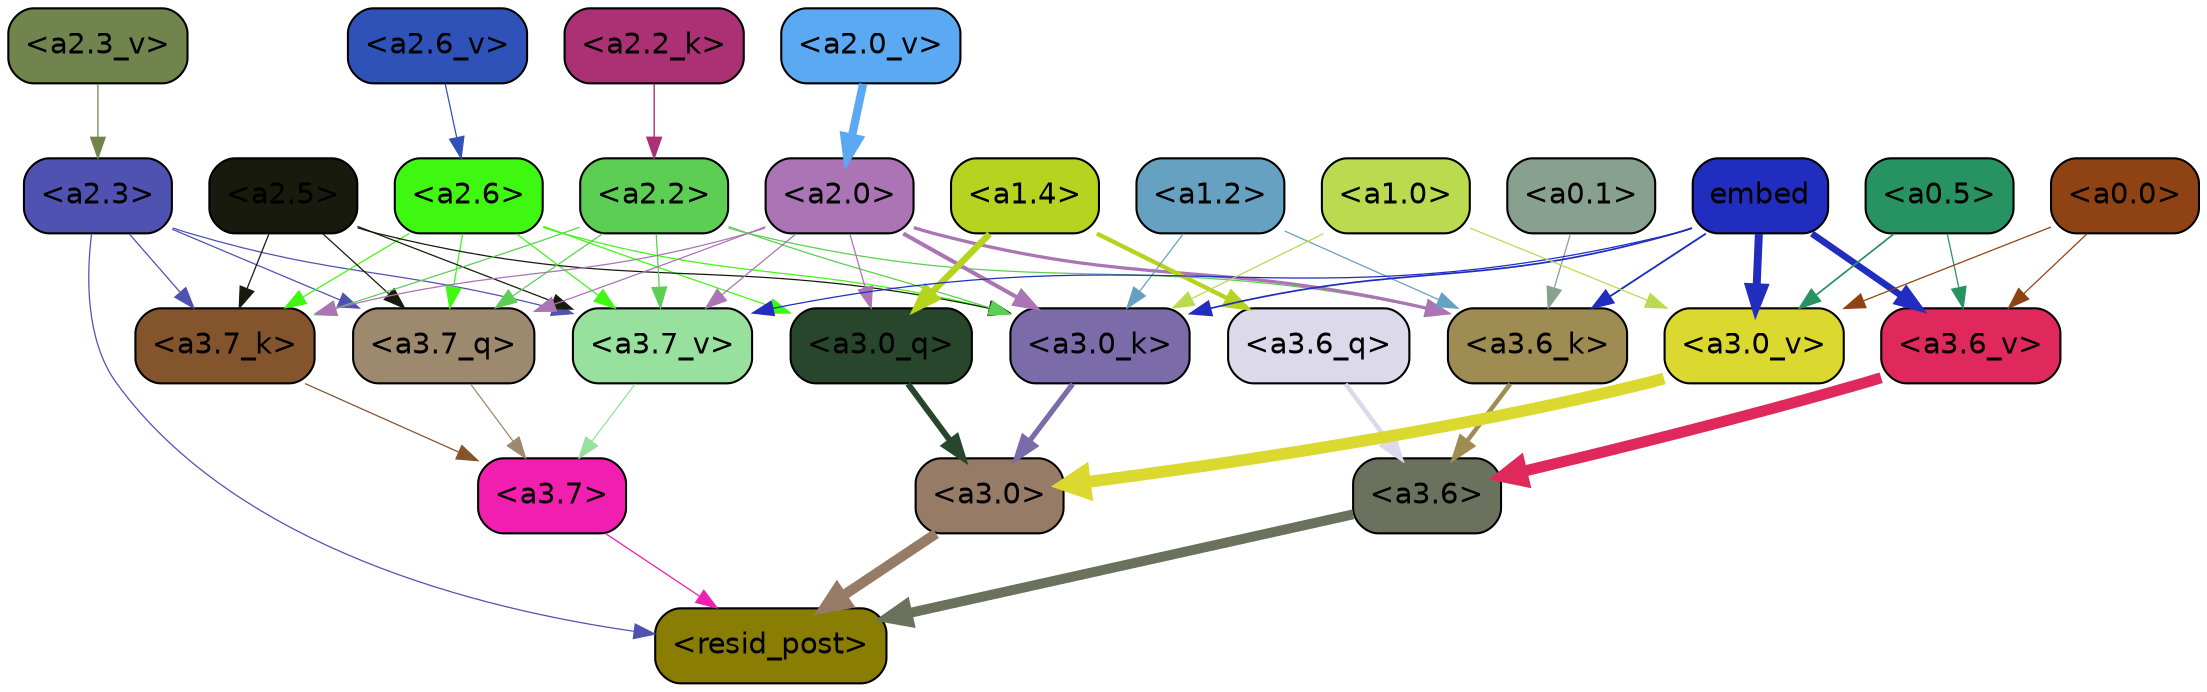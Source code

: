 strict digraph "" {
	graph [bgcolor=transparent,
		layout=dot,
		overlap=false,
		splines=true
	];
	"<a3.7>"	[color=black,
		fillcolor="#f11faf",
		fontname=Helvetica,
		shape=box,
		style="filled, rounded"];
	"<resid_post>"	[color=black,
		fillcolor="#897d04",
		fontname=Helvetica,
		shape=box,
		style="filled, rounded"];
	"<a3.7>" -> "<resid_post>"	[color="#f11faf",
		penwidth=0.6];
	"<a3.6>"	[color=black,
		fillcolor="#6a725d",
		fontname=Helvetica,
		shape=box,
		style="filled, rounded"];
	"<a3.6>" -> "<resid_post>"	[color="#6a725d",
		penwidth=4.751592040061951];
	"<a3.0>"	[color=black,
		fillcolor="#967b67",
		fontname=Helvetica,
		shape=box,
		style="filled, rounded"];
	"<a3.0>" -> "<resid_post>"	[color="#967b67",
		penwidth=4.904066681861877];
	"<a2.3>"	[color=black,
		fillcolor="#5052b2",
		fontname=Helvetica,
		shape=box,
		style="filled, rounded"];
	"<a2.3>" -> "<resid_post>"	[color="#5052b2",
		penwidth=0.6];
	"<a3.7_q>"	[color=black,
		fillcolor="#9d896d",
		fontname=Helvetica,
		shape=box,
		style="filled, rounded"];
	"<a2.3>" -> "<a3.7_q>"	[color="#5052b2",
		penwidth=0.6];
	"<a3.7_k>"	[color=black,
		fillcolor="#84542d",
		fontname=Helvetica,
		shape=box,
		style="filled, rounded"];
	"<a2.3>" -> "<a3.7_k>"	[color="#5052b2",
		penwidth=0.6069068089127541];
	"<a3.7_v>"	[color=black,
		fillcolor="#97e09d",
		fontname=Helvetica,
		shape=box,
		style="filled, rounded"];
	"<a2.3>" -> "<a3.7_v>"	[color="#5052b2",
		penwidth=0.6];
	"<a3.7_q>" -> "<a3.7>"	[color="#9d896d",
		penwidth=0.6];
	"<a3.6_q>"	[color=black,
		fillcolor="#dcd9eb",
		fontname=Helvetica,
		shape=box,
		style="filled, rounded"];
	"<a3.6_q>" -> "<a3.6>"	[color="#dcd9eb",
		penwidth=2.160832464694977];
	"<a3.0_q>"	[color=black,
		fillcolor="#27462b",
		fontname=Helvetica,
		shape=box,
		style="filled, rounded"];
	"<a3.0_q>" -> "<a3.0>"	[color="#27462b",
		penwidth=2.870753765106201];
	"<a3.7_k>" -> "<a3.7>"	[color="#84542d",
		penwidth=0.6];
	"<a3.6_k>"	[color=black,
		fillcolor="#9f8c52",
		fontname=Helvetica,
		shape=box,
		style="filled, rounded"];
	"<a3.6_k>" -> "<a3.6>"	[color="#9f8c52",
		penwidth=2.13908451795578];
	"<a3.0_k>"	[color=black,
		fillcolor="#7c6ba9",
		fontname=Helvetica,
		shape=box,
		style="filled, rounded"];
	"<a3.0_k>" -> "<a3.0>"	[color="#7c6ba9",
		penwidth=2.520303964614868];
	"<a3.7_v>" -> "<a3.7>"	[color="#97e09d",
		penwidth=0.6];
	"<a3.6_v>"	[color=black,
		fillcolor="#df295c",
		fontname=Helvetica,
		shape=box,
		style="filled, rounded"];
	"<a3.6_v>" -> "<a3.6>"	[color="#df295c",
		penwidth=5.297133803367615];
	"<a3.0_v>"	[color=black,
		fillcolor="#dbd930",
		fontname=Helvetica,
		shape=box,
		style="filled, rounded"];
	"<a3.0_v>" -> "<a3.0>"	[color="#dbd930",
		penwidth=5.680712580680847];
	"<a2.6>"	[color=black,
		fillcolor="#3ff812",
		fontname=Helvetica,
		shape=box,
		style="filled, rounded"];
	"<a2.6>" -> "<a3.7_q>"	[color="#3ff812",
		penwidth=0.6];
	"<a2.6>" -> "<a3.0_q>"	[color="#3ff812",
		penwidth=0.6];
	"<a2.6>" -> "<a3.7_k>"	[color="#3ff812",
		penwidth=0.6];
	"<a2.6>" -> "<a3.0_k>"	[color="#3ff812",
		penwidth=0.6];
	"<a2.6>" -> "<a3.7_v>"	[color="#3ff812",
		penwidth=0.6];
	"<a2.5>"	[color=black,
		fillcolor="#171a0c",
		fontname=Helvetica,
		shape=box,
		style="filled, rounded"];
	"<a2.5>" -> "<a3.7_q>"	[color="#171a0c",
		penwidth=0.6];
	"<a2.5>" -> "<a3.7_k>"	[color="#171a0c",
		penwidth=0.6];
	"<a2.5>" -> "<a3.0_k>"	[color="#171a0c",
		penwidth=0.6];
	"<a2.5>" -> "<a3.7_v>"	[color="#171a0c",
		penwidth=0.6];
	"<a2.2>"	[color=black,
		fillcolor="#5cce54",
		fontname=Helvetica,
		shape=box,
		style="filled, rounded"];
	"<a2.2>" -> "<a3.7_q>"	[color="#5cce54",
		penwidth=0.6];
	"<a2.2>" -> "<a3.7_k>"	[color="#5cce54",
		penwidth=0.6];
	"<a2.2>" -> "<a3.6_k>"	[color="#5cce54",
		penwidth=0.6];
	"<a2.2>" -> "<a3.0_k>"	[color="#5cce54",
		penwidth=0.6];
	"<a2.2>" -> "<a3.7_v>"	[color="#5cce54",
		penwidth=0.6];
	"<a2.0>"	[color=black,
		fillcolor="#aa74b5",
		fontname=Helvetica,
		shape=box,
		style="filled, rounded"];
	"<a2.0>" -> "<a3.7_q>"	[color="#aa74b5",
		penwidth=0.6];
	"<a2.0>" -> "<a3.0_q>"	[color="#aa74b5",
		penwidth=0.6];
	"<a2.0>" -> "<a3.7_k>"	[color="#aa74b5",
		penwidth=0.6];
	"<a2.0>" -> "<a3.6_k>"	[color="#aa74b5",
		penwidth=1.564806342124939];
	"<a2.0>" -> "<a3.0_k>"	[color="#aa74b5",
		penwidth=1.9353990852832794];
	"<a2.0>" -> "<a3.7_v>"	[color="#aa74b5",
		penwidth=0.6];
	"<a1.4>"	[color=black,
		fillcolor="#b6d31f",
		fontname=Helvetica,
		shape=box,
		style="filled, rounded"];
	"<a1.4>" -> "<a3.6_q>"	[color="#b6d31f",
		penwidth=2.0727532356977463];
	"<a1.4>" -> "<a3.0_q>"	[color="#b6d31f",
		penwidth=3.1279823780059814];
	"<a1.2>"	[color=black,
		fillcolor="#66a1c1",
		fontname=Helvetica,
		shape=box,
		style="filled, rounded"];
	"<a1.2>" -> "<a3.6_k>"	[color="#66a1c1",
		penwidth=0.6];
	"<a1.2>" -> "<a3.0_k>"	[color="#66a1c1",
		penwidth=0.6];
	"<a0.1>"	[color=black,
		fillcolor="#87a090",
		fontname=Helvetica,
		shape=box,
		style="filled, rounded"];
	"<a0.1>" -> "<a3.6_k>"	[color="#87a090",
		penwidth=0.6];
	embed	[color=black,
		fillcolor="#202dbf",
		fontname=Helvetica,
		shape=box,
		style="filled, rounded"];
	embed -> "<a3.6_k>"	[color="#202dbf",
		penwidth=0.8915999233722687];
	embed -> "<a3.0_k>"	[color="#202dbf",
		penwidth=0.832088902592659];
	embed -> "<a3.7_v>"	[color="#202dbf",
		penwidth=0.6];
	embed -> "<a3.6_v>"	[color="#202dbf",
		penwidth=3.1840110421180725];
	embed -> "<a3.0_v>"	[color="#202dbf",
		penwidth=3.8132747188210487];
	"<a1.0>"	[color=black,
		fillcolor="#bcda4f",
		fontname=Helvetica,
		shape=box,
		style="filled, rounded"];
	"<a1.0>" -> "<a3.0_k>"	[color="#bcda4f",
		penwidth=0.6];
	"<a1.0>" -> "<a3.0_v>"	[color="#bcda4f",
		penwidth=0.6];
	"<a0.5>"	[color=black,
		fillcolor="#279362",
		fontname=Helvetica,
		shape=box,
		style="filled, rounded"];
	"<a0.5>" -> "<a3.6_v>"	[color="#279362",
		penwidth=0.6];
	"<a0.5>" -> "<a3.0_v>"	[color="#279362",
		penwidth=0.8331108838319778];
	"<a0.0>"	[color=black,
		fillcolor="#8f4314",
		fontname=Helvetica,
		shape=box,
		style="filled, rounded"];
	"<a0.0>" -> "<a3.6_v>"	[color="#8f4314",
		penwidth=0.6];
	"<a0.0>" -> "<a3.0_v>"	[color="#8f4314",
		penwidth=0.6];
	"<a2.2_k>"	[color=black,
		fillcolor="#ab3074",
		fontname=Helvetica,
		shape=box,
		style="filled, rounded"];
	"<a2.2_k>" -> "<a2.2>"	[color="#ab3074",
		penwidth=0.6722683310508728];
	"<a2.6_v>"	[color=black,
		fillcolor="#2f52b9",
		fontname=Helvetica,
		shape=box,
		style="filled, rounded"];
	"<a2.6_v>" -> "<a2.6>"	[color="#2f52b9",
		penwidth=0.6];
	"<a2.3_v>"	[color=black,
		fillcolor="#71844e",
		fontname=Helvetica,
		shape=box,
		style="filled, rounded"];
	"<a2.3_v>" -> "<a2.3>"	[color="#71844e",
		penwidth=0.6];
	"<a2.0_v>"	[color=black,
		fillcolor="#5aa9f2",
		fontname=Helvetica,
		shape=box,
		style="filled, rounded"];
	"<a2.0_v>" -> "<a2.0>"	[color="#5aa9f2",
		penwidth=3.9621697664260864];
}
